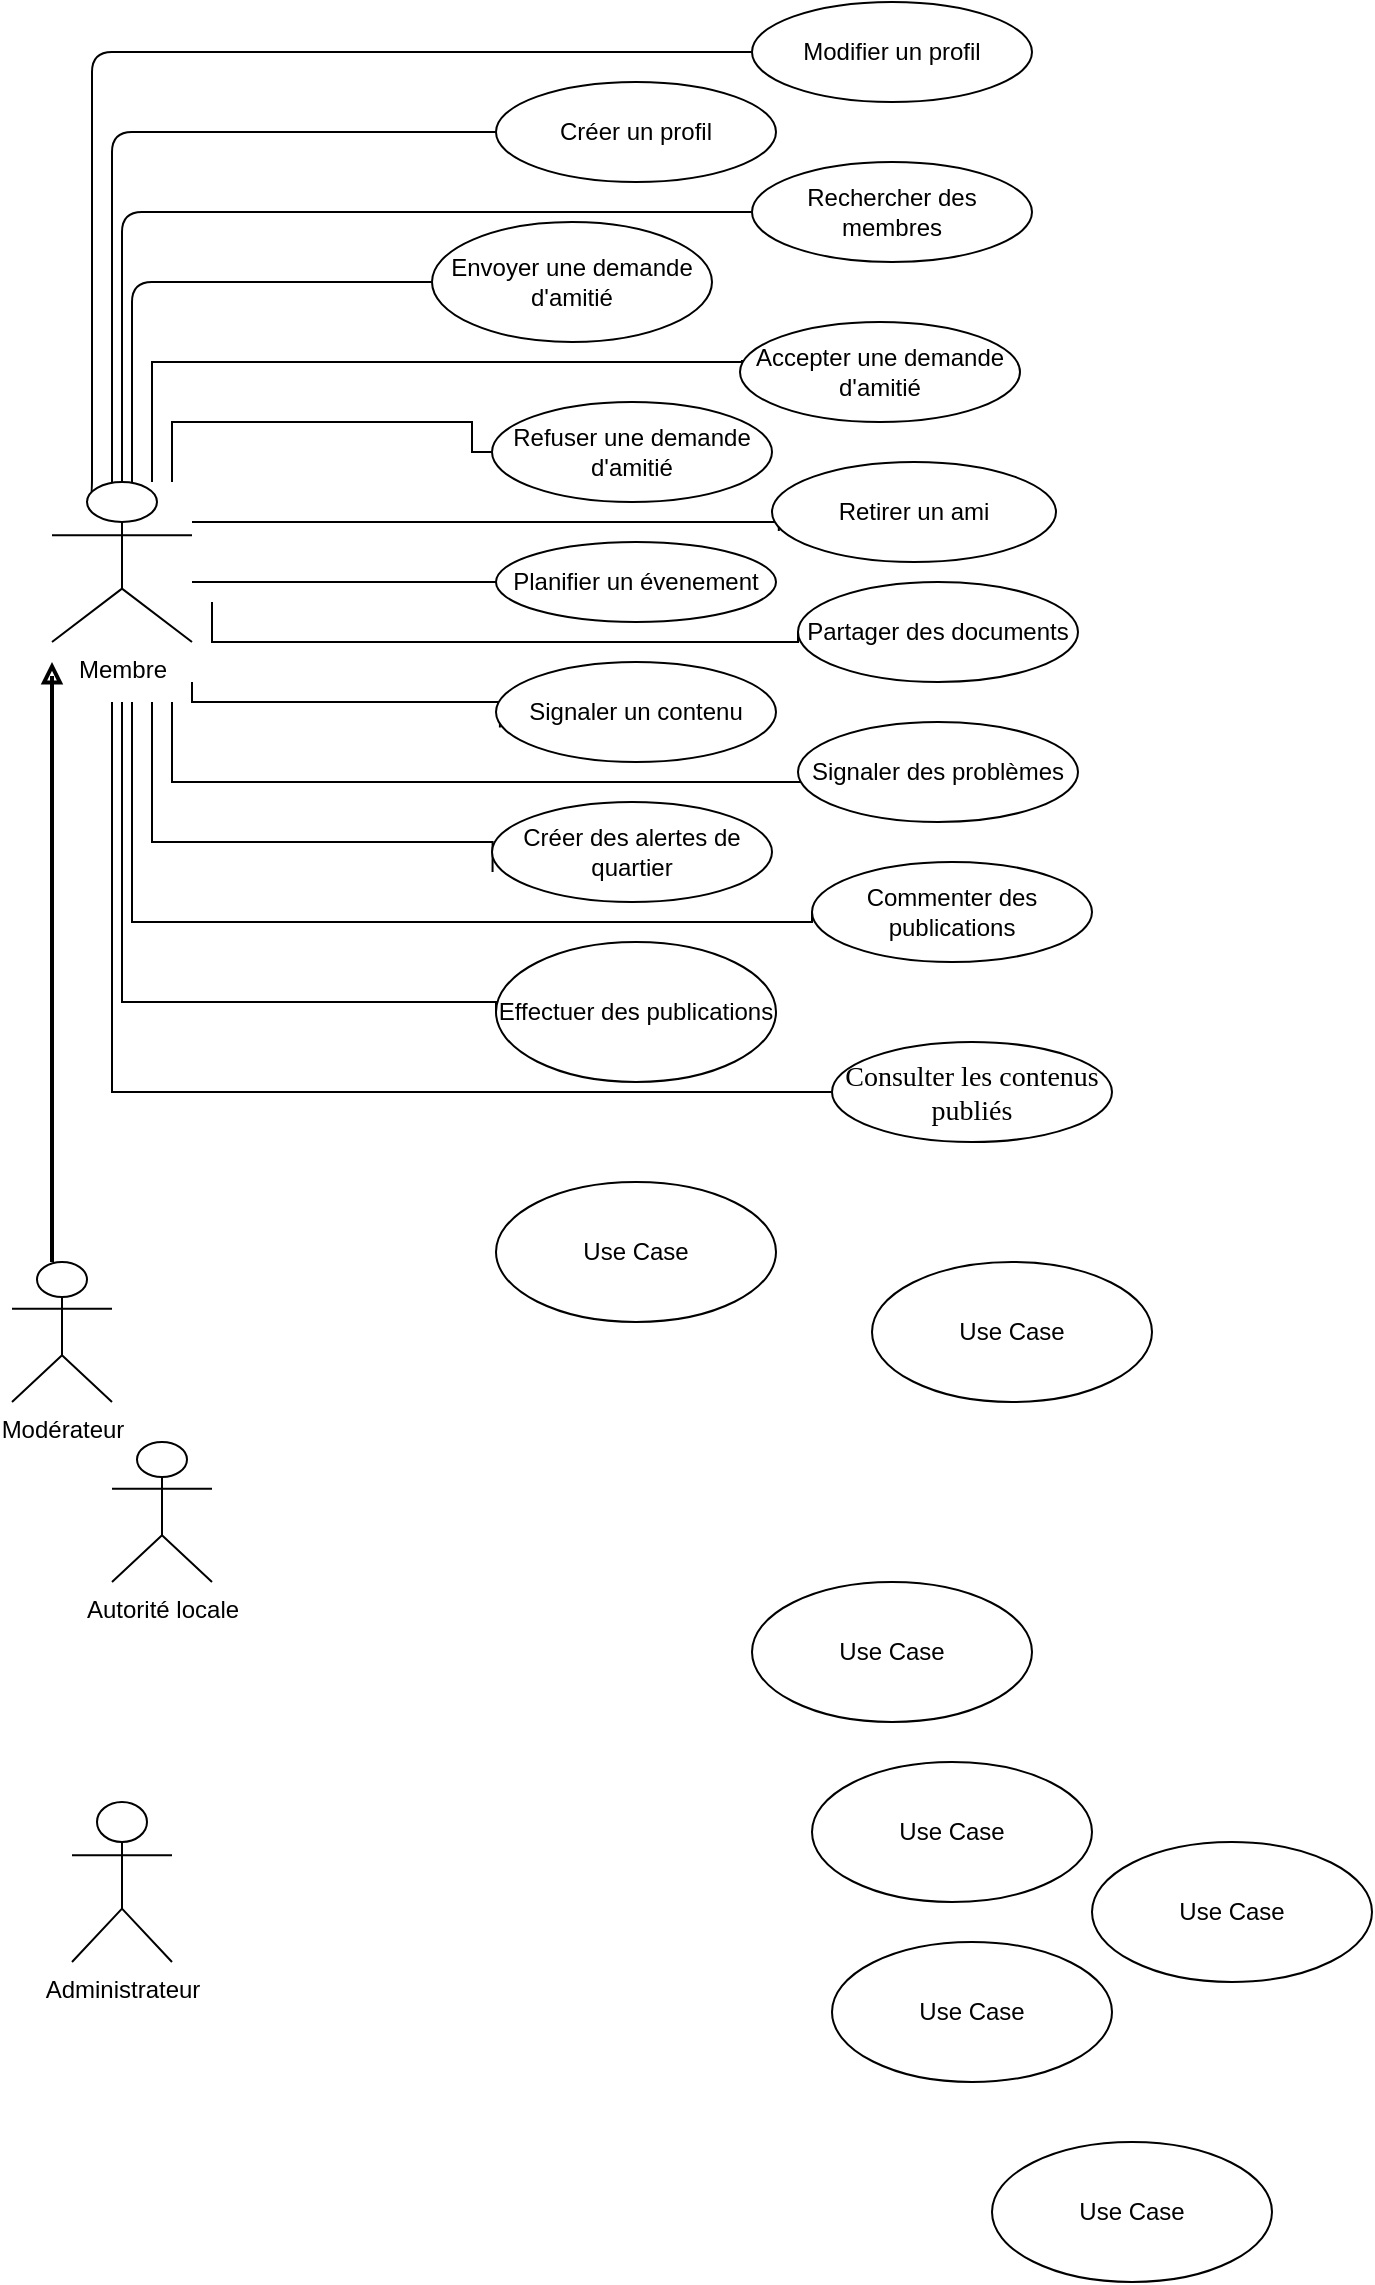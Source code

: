 <mxfile version="20.8.11" type="github">
  <diagram name="Page-1" id="cVRP9dDC0YZTdnCnwYyS">
    <mxGraphModel dx="747" dy="1297" grid="1" gridSize="10" guides="1" tooltips="1" connect="1" arrows="1" fold="1" page="1" pageScale="1" pageWidth="583" pageHeight="827" math="0" shadow="0">
      <root>
        <mxCell id="0" />
        <mxCell id="1" parent="0" />
        <mxCell id="FE7aA5v-2RjCPHsqH8Ux-58" style="edgeStyle=orthogonalEdgeStyle;orthogonalLoop=1;jettySize=auto;html=1;entryX=0;entryY=0.5;entryDx=0;entryDy=0;endArrow=none;endFill=0;rounded=1;" edge="1" parent="1" source="FE7aA5v-2RjCPHsqH8Ux-1" target="FE7aA5v-2RjCPHsqH8Ux-53">
          <mxGeometry relative="1" as="geometry">
            <Array as="points">
              <mxPoint x="100" y="-15" />
            </Array>
          </mxGeometry>
        </mxCell>
        <mxCell id="FE7aA5v-2RjCPHsqH8Ux-63" style="edgeStyle=orthogonalEdgeStyle;rounded=1;orthogonalLoop=1;jettySize=auto;html=1;entryX=0;entryY=0.5;entryDx=0;entryDy=0;endArrow=none;endFill=0;exitX=0.25;exitY=0.1;exitDx=0;exitDy=0;exitPerimeter=0;" edge="1" parent="1" source="FE7aA5v-2RjCPHsqH8Ux-1" target="FE7aA5v-2RjCPHsqH8Ux-43">
          <mxGeometry relative="1" as="geometry">
            <mxPoint x="90" y="150" as="sourcePoint" />
            <Array as="points">
              <mxPoint x="90" y="168" />
              <mxPoint x="90" y="-55" />
            </Array>
          </mxGeometry>
        </mxCell>
        <mxCell id="FE7aA5v-2RjCPHsqH8Ux-64" style="edgeStyle=orthogonalEdgeStyle;rounded=1;orthogonalLoop=1;jettySize=auto;html=1;entryX=0;entryY=0.5;entryDx=0;entryDy=0;endArrow=none;endFill=0;" edge="1" parent="1" source="FE7aA5v-2RjCPHsqH8Ux-1" target="FE7aA5v-2RjCPHsqH8Ux-52">
          <mxGeometry relative="1" as="geometry">
            <Array as="points">
              <mxPoint x="105" y="25" />
            </Array>
          </mxGeometry>
        </mxCell>
        <mxCell id="FE7aA5v-2RjCPHsqH8Ux-65" style="edgeStyle=orthogonalEdgeStyle;rounded=1;orthogonalLoop=1;jettySize=auto;html=1;entryX=0;entryY=0.5;entryDx=0;entryDy=0;endArrow=none;endFill=0;" edge="1" parent="1" target="FE7aA5v-2RjCPHsqH8Ux-47">
          <mxGeometry relative="1" as="geometry">
            <mxPoint x="110" y="160" as="sourcePoint" />
            <Array as="points">
              <mxPoint x="110" y="150" />
              <mxPoint x="110" y="60" />
            </Array>
          </mxGeometry>
        </mxCell>
        <mxCell id="FE7aA5v-2RjCPHsqH8Ux-66" style="edgeStyle=orthogonalEdgeStyle;rounded=0;orthogonalLoop=1;jettySize=auto;html=1;entryX=0.007;entryY=0.38;entryDx=0;entryDy=0;entryPerimeter=0;endArrow=none;endFill=0;" edge="1" parent="1" source="FE7aA5v-2RjCPHsqH8Ux-1" target="FE7aA5v-2RjCPHsqH8Ux-38">
          <mxGeometry relative="1" as="geometry">
            <Array as="points">
              <mxPoint x="120" y="100" />
            </Array>
          </mxGeometry>
        </mxCell>
        <mxCell id="FE7aA5v-2RjCPHsqH8Ux-67" style="edgeStyle=orthogonalEdgeStyle;rounded=0;orthogonalLoop=1;jettySize=auto;html=1;entryX=0;entryY=0.5;entryDx=0;entryDy=0;endArrow=none;endFill=0;" edge="1" parent="1" source="FE7aA5v-2RjCPHsqH8Ux-1" target="FE7aA5v-2RjCPHsqH8Ux-34">
          <mxGeometry relative="1" as="geometry">
            <mxPoint x="140" y="190" as="sourcePoint" />
            <Array as="points">
              <mxPoint x="130" y="130" />
              <mxPoint x="280" y="130" />
              <mxPoint x="280" y="145" />
            </Array>
          </mxGeometry>
        </mxCell>
        <mxCell id="FE7aA5v-2RjCPHsqH8Ux-68" style="edgeStyle=orthogonalEdgeStyle;rounded=0;orthogonalLoop=1;jettySize=auto;html=1;entryX=0.024;entryY=0.69;entryDx=0;entryDy=0;entryPerimeter=0;endArrow=none;endFill=0;" edge="1" parent="1" source="FE7aA5v-2RjCPHsqH8Ux-1" target="FE7aA5v-2RjCPHsqH8Ux-33">
          <mxGeometry relative="1" as="geometry">
            <Array as="points">
              <mxPoint x="433" y="180" />
            </Array>
          </mxGeometry>
        </mxCell>
        <mxCell id="FE7aA5v-2RjCPHsqH8Ux-69" style="edgeStyle=orthogonalEdgeStyle;rounded=0;orthogonalLoop=1;jettySize=auto;html=1;entryX=0;entryY=0.5;entryDx=0;entryDy=0;endArrow=none;endFill=0;" edge="1" parent="1" source="FE7aA5v-2RjCPHsqH8Ux-1" target="FE7aA5v-2RjCPHsqH8Ux-51">
          <mxGeometry relative="1" as="geometry">
            <Array as="points">
              <mxPoint x="240" y="210" />
              <mxPoint x="240" y="210" />
            </Array>
          </mxGeometry>
        </mxCell>
        <mxCell id="FE7aA5v-2RjCPHsqH8Ux-70" style="edgeStyle=orthogonalEdgeStyle;rounded=0;orthogonalLoop=1;jettySize=auto;html=1;endArrow=none;endFill=0;entryX=0;entryY=0.5;entryDx=0;entryDy=0;" edge="1" parent="1" target="FE7aA5v-2RjCPHsqH8Ux-50">
          <mxGeometry relative="1" as="geometry">
            <mxPoint x="410" y="360" as="targetPoint" />
            <mxPoint x="150" y="220" as="sourcePoint" />
            <Array as="points">
              <mxPoint x="150" y="240" />
              <mxPoint x="443" y="240" />
            </Array>
          </mxGeometry>
        </mxCell>
        <mxCell id="FE7aA5v-2RjCPHsqH8Ux-71" style="edgeStyle=orthogonalEdgeStyle;rounded=0;orthogonalLoop=1;jettySize=auto;html=1;endArrow=none;endFill=0;entryX=0.014;entryY=0.656;entryDx=0;entryDy=0;entryPerimeter=0;" edge="1" parent="1" target="FE7aA5v-2RjCPHsqH8Ux-45">
          <mxGeometry relative="1" as="geometry">
            <mxPoint x="270" y="360" as="targetPoint" />
            <mxPoint x="140" y="260" as="sourcePoint" />
            <Array as="points">
              <mxPoint x="140" y="270" />
              <mxPoint x="294" y="270" />
            </Array>
          </mxGeometry>
        </mxCell>
        <mxCell id="FE7aA5v-2RjCPHsqH8Ux-75" style="edgeStyle=orthogonalEdgeStyle;rounded=0;orthogonalLoop=1;jettySize=auto;html=1;strokeWidth=1;endArrow=none;endFill=0;" edge="1" parent="1" target="FE7aA5v-2RjCPHsqH8Ux-42">
          <mxGeometry relative="1" as="geometry">
            <mxPoint x="130" y="270" as="sourcePoint" />
            <Array as="points">
              <mxPoint x="130" y="310" />
            </Array>
          </mxGeometry>
        </mxCell>
        <mxCell id="FE7aA5v-2RjCPHsqH8Ux-76" style="edgeStyle=orthogonalEdgeStyle;rounded=0;orthogonalLoop=1;jettySize=auto;html=1;entryX=0.002;entryY=0.7;entryDx=0;entryDy=0;entryPerimeter=0;strokeWidth=1;endArrow=none;endFill=0;" edge="1" parent="1" target="FE7aA5v-2RjCPHsqH8Ux-39">
          <mxGeometry relative="1" as="geometry">
            <mxPoint x="120" y="270" as="sourcePoint" />
            <Array as="points">
              <mxPoint x="120" y="340" />
              <mxPoint x="290" y="340" />
            </Array>
          </mxGeometry>
        </mxCell>
        <mxCell id="FE7aA5v-2RjCPHsqH8Ux-77" style="edgeStyle=orthogonalEdgeStyle;rounded=0;orthogonalLoop=1;jettySize=auto;html=1;entryX=0;entryY=0.5;entryDx=0;entryDy=0;strokeWidth=1;endArrow=none;endFill=0;" edge="1" parent="1" target="FE7aA5v-2RjCPHsqH8Ux-35">
          <mxGeometry relative="1" as="geometry">
            <mxPoint x="110" y="270" as="sourcePoint" />
            <Array as="points">
              <mxPoint x="110" y="380" />
              <mxPoint x="450" y="380" />
            </Array>
          </mxGeometry>
        </mxCell>
        <mxCell id="FE7aA5v-2RjCPHsqH8Ux-78" style="edgeStyle=orthogonalEdgeStyle;rounded=0;orthogonalLoop=1;jettySize=auto;html=1;entryX=0;entryY=0.5;entryDx=0;entryDy=0;strokeWidth=1;fontSize=14;endArrow=none;endFill=0;" edge="1" parent="1" target="FE7aA5v-2RjCPHsqH8Ux-36">
          <mxGeometry relative="1" as="geometry">
            <mxPoint x="105" y="270" as="sourcePoint" />
            <Array as="points">
              <mxPoint x="105" y="420" />
              <mxPoint x="292" y="420" />
            </Array>
          </mxGeometry>
        </mxCell>
        <mxCell id="FE7aA5v-2RjCPHsqH8Ux-79" style="edgeStyle=orthogonalEdgeStyle;rounded=0;orthogonalLoop=1;jettySize=auto;html=1;entryX=0;entryY=0.5;entryDx=0;entryDy=0;strokeWidth=1;fontSize=14;endArrow=none;endFill=0;" edge="1" parent="1" target="FE7aA5v-2RjCPHsqH8Ux-49">
          <mxGeometry relative="1" as="geometry">
            <mxPoint x="100" y="270" as="sourcePoint" />
            <Array as="points">
              <mxPoint x="100" y="465" />
            </Array>
          </mxGeometry>
        </mxCell>
        <mxCell id="FE7aA5v-2RjCPHsqH8Ux-1" value="Membre" style="shape=umlActor;verticalLabelPosition=bottom;verticalAlign=top;html=1;outlineConnect=0;" vertex="1" parent="1">
          <mxGeometry x="70" y="160" width="70" height="80" as="geometry" />
        </mxCell>
        <mxCell id="FE7aA5v-2RjCPHsqH8Ux-72" style="edgeStyle=orthogonalEdgeStyle;rounded=0;orthogonalLoop=1;jettySize=auto;html=1;endArrow=block;endFill=0;strokeWidth=2;" edge="1" parent="1" source="FE7aA5v-2RjCPHsqH8Ux-4">
          <mxGeometry relative="1" as="geometry">
            <mxPoint x="70" y="250" as="targetPoint" />
            <Array as="points">
              <mxPoint x="70" y="257" />
            </Array>
          </mxGeometry>
        </mxCell>
        <mxCell id="FE7aA5v-2RjCPHsqH8Ux-4" value="Modérateur" style="shape=umlActor;verticalLabelPosition=bottom;verticalAlign=top;html=1;outlineConnect=0;" vertex="1" parent="1">
          <mxGeometry x="50" y="550" width="50" height="70" as="geometry" />
        </mxCell>
        <mxCell id="FE7aA5v-2RjCPHsqH8Ux-5" value="Autorité locale" style="shape=umlActor;verticalLabelPosition=bottom;verticalAlign=top;html=1;outlineConnect=0;" vertex="1" parent="1">
          <mxGeometry x="100" y="640" width="50" height="70" as="geometry" />
        </mxCell>
        <mxCell id="FE7aA5v-2RjCPHsqH8Ux-10" value="Administrateur" style="shape=umlActor;verticalLabelPosition=bottom;verticalAlign=top;html=1;outlineConnect=0;" vertex="1" parent="1">
          <mxGeometry x="80" y="820" width="50" height="80" as="geometry" />
        </mxCell>
        <mxCell id="FE7aA5v-2RjCPHsqH8Ux-32" value="Use Case" style="ellipse;whiteSpace=wrap;html=1;" vertex="1" parent="1">
          <mxGeometry x="420" y="710" width="140" height="70" as="geometry" />
        </mxCell>
        <mxCell id="FE7aA5v-2RjCPHsqH8Ux-33" value="Retirer un ami" style="ellipse;whiteSpace=wrap;html=1;" vertex="1" parent="1">
          <mxGeometry x="430" y="150" width="142" height="50" as="geometry" />
        </mxCell>
        <mxCell id="FE7aA5v-2RjCPHsqH8Ux-34" value="Refuser une demande d&#39;amitié" style="ellipse;whiteSpace=wrap;html=1;" vertex="1" parent="1">
          <mxGeometry x="290" y="120" width="140" height="50" as="geometry" />
        </mxCell>
        <mxCell id="FE7aA5v-2RjCPHsqH8Ux-35" value="Commenter des publications" style="ellipse;whiteSpace=wrap;html=1;" vertex="1" parent="1">
          <mxGeometry x="450" y="350" width="140" height="50" as="geometry" />
        </mxCell>
        <mxCell id="FE7aA5v-2RjCPHsqH8Ux-36" value="Effectuer des publications" style="ellipse;whiteSpace=wrap;html=1;" vertex="1" parent="1">
          <mxGeometry x="292" y="390" width="140" height="70" as="geometry" />
        </mxCell>
        <mxCell id="FE7aA5v-2RjCPHsqH8Ux-37" value="Use Case" style="ellipse;whiteSpace=wrap;html=1;" vertex="1" parent="1">
          <mxGeometry x="292" y="510" width="140" height="70" as="geometry" />
        </mxCell>
        <mxCell id="FE7aA5v-2RjCPHsqH8Ux-38" value="Accepter une demande d&#39;amitié" style="ellipse;whiteSpace=wrap;html=1;" vertex="1" parent="1">
          <mxGeometry x="414" y="80" width="140" height="50" as="geometry" />
        </mxCell>
        <mxCell id="FE7aA5v-2RjCPHsqH8Ux-39" value="Créer des alertes de quartier" style="ellipse;whiteSpace=wrap;html=1;" vertex="1" parent="1">
          <mxGeometry x="290" y="320" width="140" height="50" as="geometry" />
        </mxCell>
        <mxCell id="FE7aA5v-2RjCPHsqH8Ux-40" value="Use Case" style="ellipse;whiteSpace=wrap;html=1;" vertex="1" parent="1">
          <mxGeometry x="590" y="840" width="140" height="70" as="geometry" />
        </mxCell>
        <mxCell id="FE7aA5v-2RjCPHsqH8Ux-41" value="Use Case" style="ellipse;whiteSpace=wrap;html=1;" vertex="1" parent="1">
          <mxGeometry x="540" y="990" width="140" height="70" as="geometry" />
        </mxCell>
        <mxCell id="FE7aA5v-2RjCPHsqH8Ux-42" value="Signaler des problèmes" style="ellipse;whiteSpace=wrap;html=1;" vertex="1" parent="1">
          <mxGeometry x="443" y="280" width="140" height="50" as="geometry" />
        </mxCell>
        <mxCell id="FE7aA5v-2RjCPHsqH8Ux-43" value="Modifier un profil" style="ellipse;whiteSpace=wrap;html=1;" vertex="1" parent="1">
          <mxGeometry x="420" y="-80" width="140" height="50" as="geometry" />
        </mxCell>
        <mxCell id="FE7aA5v-2RjCPHsqH8Ux-44" value="Use Case" style="ellipse;whiteSpace=wrap;html=1;" vertex="1" parent="1">
          <mxGeometry x="460" y="890" width="140" height="70" as="geometry" />
        </mxCell>
        <mxCell id="FE7aA5v-2RjCPHsqH8Ux-45" value="Signaler un contenu" style="ellipse;whiteSpace=wrap;html=1;" vertex="1" parent="1">
          <mxGeometry x="292" y="250" width="140" height="50" as="geometry" />
        </mxCell>
        <mxCell id="FE7aA5v-2RjCPHsqH8Ux-46" value="Use Case" style="ellipse;whiteSpace=wrap;html=1;" vertex="1" parent="1">
          <mxGeometry x="480" y="550" width="140" height="70" as="geometry" />
        </mxCell>
        <mxCell id="FE7aA5v-2RjCPHsqH8Ux-47" value="Envoyer une demande d&#39;amitié" style="ellipse;whiteSpace=wrap;html=1;" vertex="1" parent="1">
          <mxGeometry x="260" y="30" width="140" height="60" as="geometry" />
        </mxCell>
        <mxCell id="FE7aA5v-2RjCPHsqH8Ux-48" value="Use Case" style="ellipse;whiteSpace=wrap;html=1;" vertex="1" parent="1">
          <mxGeometry x="450" y="800" width="140" height="70" as="geometry" />
        </mxCell>
        <mxCell id="FE7aA5v-2RjCPHsqH8Ux-49" value="&lt;p style=&quot;line-height:1.295;margin-top:12pt;margin-bottom:12pt;&quot; dir=&quot;ltr&quot;&gt;&lt;/p&gt;&lt;div&gt;&lt;/div&gt;&lt;span style=&quot;font-family: &amp;quot;Times New Roman&amp;quot;; background-color: transparent; font-variant-numeric: normal; font-variant-east-asian: normal; vertical-align: baseline; font-size: 14px;&quot;&gt;&lt;font style=&quot;font-size: 14px;&quot;&gt;Consulter les contenus publiés&lt;/font&gt;&lt;/span&gt;&lt;p style=&quot;font-size: 14px;&quot;&gt;&lt;/p&gt;&lt;font style=&quot;font-size: 14px;&quot;&gt;&lt;span id=&quot;docs-internal-guid-a20ea616-7fff-8c4e-8c6b-fa20bed5b29d&quot;&gt;&lt;/span&gt;&lt;/font&gt;" style="ellipse;whiteSpace=wrap;html=1;" vertex="1" parent="1">
          <mxGeometry x="460" y="440" width="140" height="50" as="geometry" />
        </mxCell>
        <mxCell id="FE7aA5v-2RjCPHsqH8Ux-50" value="Partager des documents" style="ellipse;whiteSpace=wrap;html=1;" vertex="1" parent="1">
          <mxGeometry x="443" y="210" width="140" height="50" as="geometry" />
        </mxCell>
        <mxCell id="FE7aA5v-2RjCPHsqH8Ux-51" value="Planifier un évenement" style="ellipse;whiteSpace=wrap;html=1;" vertex="1" parent="1">
          <mxGeometry x="292" y="190" width="140" height="40" as="geometry" />
        </mxCell>
        <mxCell id="FE7aA5v-2RjCPHsqH8Ux-52" value="Rechercher des membres" style="ellipse;whiteSpace=wrap;html=1;" vertex="1" parent="1">
          <mxGeometry x="420" width="140" height="50" as="geometry" />
        </mxCell>
        <mxCell id="FE7aA5v-2RjCPHsqH8Ux-53" value="Créer un profil" style="ellipse;whiteSpace=wrap;html=1;" vertex="1" parent="1">
          <mxGeometry x="292" y="-40" width="140" height="50" as="geometry" />
        </mxCell>
      </root>
    </mxGraphModel>
  </diagram>
</mxfile>
